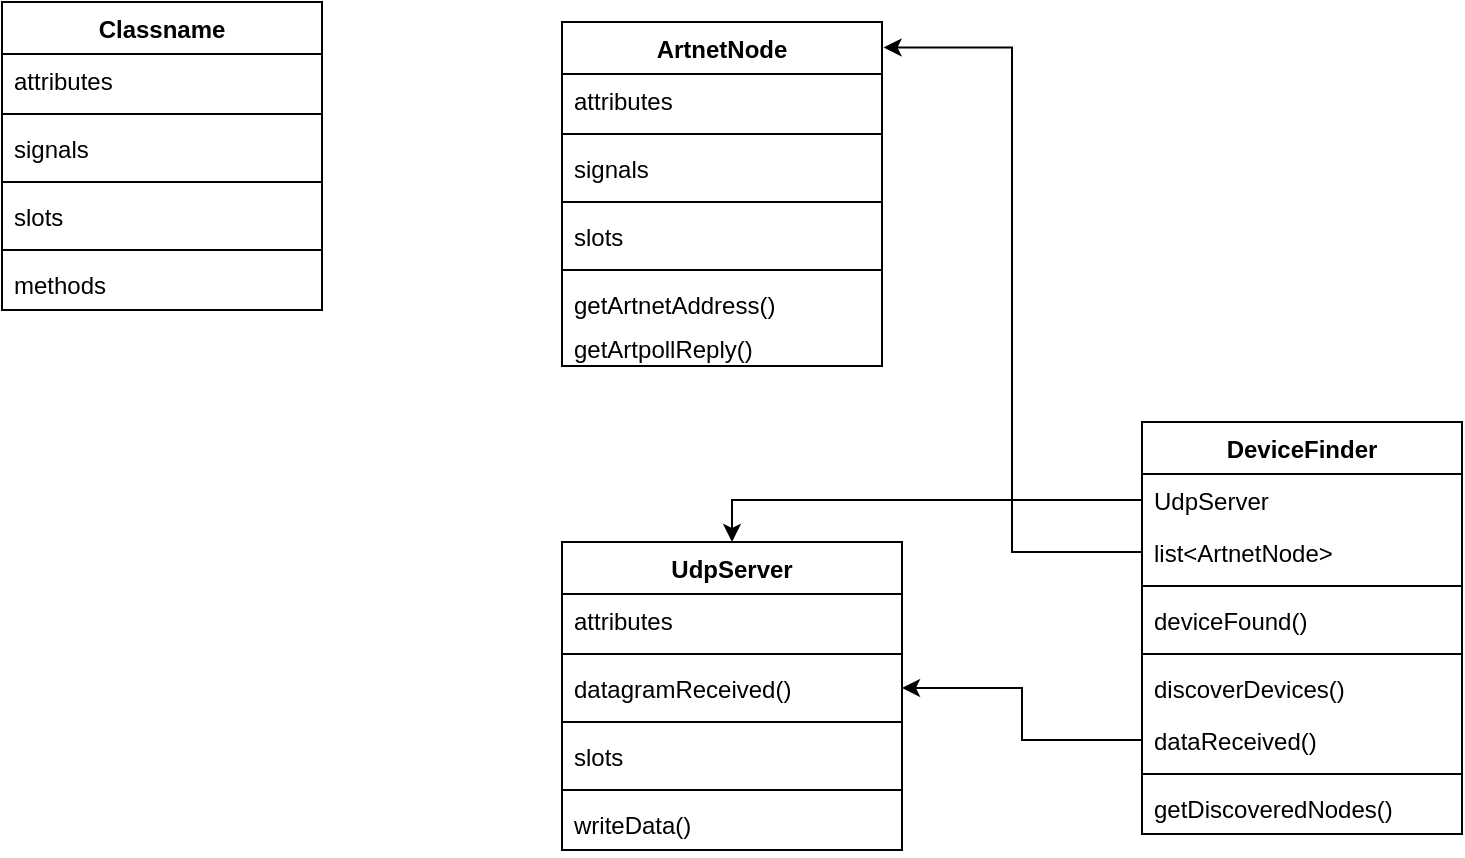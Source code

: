 <mxfile version="20.8.15" type="device"><diagram name="Page-1" id="JusdcwMmKDO1Oeno-Hhv"><mxGraphModel dx="1948" dy="1047" grid="1" gridSize="10" guides="1" tooltips="1" connect="1" arrows="1" fold="1" page="1" pageScale="1" pageWidth="850" pageHeight="1100" math="0" shadow="0"><root><mxCell id="0"/><mxCell id="1" parent="0"/><mxCell id="5DVQIJ0mHoPzRfvNygww-1" value="Classname" style="swimlane;fontStyle=1;align=center;verticalAlign=top;childLayout=stackLayout;horizontal=1;startSize=26;horizontalStack=0;resizeParent=1;resizeParentMax=0;resizeLast=0;collapsible=1;marginBottom=0;" parent="1" vertex="1"><mxGeometry x="90" y="150" width="160" height="154" as="geometry"/></mxCell><mxCell id="5DVQIJ0mHoPzRfvNygww-2" value="attributes" style="text;strokeColor=none;fillColor=none;align=left;verticalAlign=top;spacingLeft=4;spacingRight=4;overflow=hidden;rotatable=0;points=[[0,0.5],[1,0.5]];portConstraint=eastwest;" parent="5DVQIJ0mHoPzRfvNygww-1" vertex="1"><mxGeometry y="26" width="160" height="26" as="geometry"/></mxCell><mxCell id="5DVQIJ0mHoPzRfvNygww-3" value="" style="line;strokeWidth=1;fillColor=none;align=left;verticalAlign=middle;spacingTop=-1;spacingLeft=3;spacingRight=3;rotatable=0;labelPosition=right;points=[];portConstraint=eastwest;strokeColor=inherit;" parent="5DVQIJ0mHoPzRfvNygww-1" vertex="1"><mxGeometry y="52" width="160" height="8" as="geometry"/></mxCell><mxCell id="5DVQIJ0mHoPzRfvNygww-4" value="signals" style="text;strokeColor=none;fillColor=none;align=left;verticalAlign=top;spacingLeft=4;spacingRight=4;overflow=hidden;rotatable=0;points=[[0,0.5],[1,0.5]];portConstraint=eastwest;" parent="5DVQIJ0mHoPzRfvNygww-1" vertex="1"><mxGeometry y="60" width="160" height="26" as="geometry"/></mxCell><mxCell id="5DVQIJ0mHoPzRfvNygww-7" value="" style="line;strokeWidth=1;fillColor=none;align=left;verticalAlign=middle;spacingTop=-1;spacingLeft=3;spacingRight=3;rotatable=0;labelPosition=right;points=[];portConstraint=eastwest;strokeColor=inherit;" parent="5DVQIJ0mHoPzRfvNygww-1" vertex="1"><mxGeometry y="86" width="160" height="8" as="geometry"/></mxCell><mxCell id="5DVQIJ0mHoPzRfvNygww-8" value="slots" style="text;strokeColor=none;fillColor=none;align=left;verticalAlign=top;spacingLeft=4;spacingRight=4;overflow=hidden;rotatable=0;points=[[0,0.5],[1,0.5]];portConstraint=eastwest;" parent="5DVQIJ0mHoPzRfvNygww-1" vertex="1"><mxGeometry y="94" width="160" height="26" as="geometry"/></mxCell><mxCell id="5DVQIJ0mHoPzRfvNygww-6" value="" style="line;strokeWidth=1;fillColor=none;align=left;verticalAlign=middle;spacingTop=-1;spacingLeft=3;spacingRight=3;rotatable=0;labelPosition=right;points=[];portConstraint=eastwest;strokeColor=inherit;" parent="5DVQIJ0mHoPzRfvNygww-1" vertex="1"><mxGeometry y="120" width="160" height="8" as="geometry"/></mxCell><mxCell id="5DVQIJ0mHoPzRfvNygww-5" value="methods" style="text;strokeColor=none;fillColor=none;align=left;verticalAlign=top;spacingLeft=4;spacingRight=4;overflow=hidden;rotatable=0;points=[[0,0.5],[1,0.5]];portConstraint=eastwest;" parent="5DVQIJ0mHoPzRfvNygww-1" vertex="1"><mxGeometry y="128" width="160" height="26" as="geometry"/></mxCell><mxCell id="5DVQIJ0mHoPzRfvNygww-9" value="ArtnetNode" style="swimlane;fontStyle=1;align=center;verticalAlign=top;childLayout=stackLayout;horizontal=1;startSize=26;horizontalStack=0;resizeParent=1;resizeParentMax=0;resizeLast=0;collapsible=1;marginBottom=0;" parent="1" vertex="1"><mxGeometry x="370" y="160" width="160" height="172" as="geometry"/></mxCell><mxCell id="5DVQIJ0mHoPzRfvNygww-10" value="attributes" style="text;strokeColor=none;fillColor=none;align=left;verticalAlign=top;spacingLeft=4;spacingRight=4;overflow=hidden;rotatable=0;points=[[0,0.5],[1,0.5]];portConstraint=eastwest;" parent="5DVQIJ0mHoPzRfvNygww-9" vertex="1"><mxGeometry y="26" width="160" height="26" as="geometry"/></mxCell><mxCell id="5DVQIJ0mHoPzRfvNygww-11" value="" style="line;strokeWidth=1;fillColor=none;align=left;verticalAlign=middle;spacingTop=-1;spacingLeft=3;spacingRight=3;rotatable=0;labelPosition=right;points=[];portConstraint=eastwest;strokeColor=inherit;" parent="5DVQIJ0mHoPzRfvNygww-9" vertex="1"><mxGeometry y="52" width="160" height="8" as="geometry"/></mxCell><mxCell id="5DVQIJ0mHoPzRfvNygww-12" value="signals" style="text;strokeColor=none;fillColor=none;align=left;verticalAlign=top;spacingLeft=4;spacingRight=4;overflow=hidden;rotatable=0;points=[[0,0.5],[1,0.5]];portConstraint=eastwest;" parent="5DVQIJ0mHoPzRfvNygww-9" vertex="1"><mxGeometry y="60" width="160" height="26" as="geometry"/></mxCell><mxCell id="5DVQIJ0mHoPzRfvNygww-13" value="" style="line;strokeWidth=1;fillColor=none;align=left;verticalAlign=middle;spacingTop=-1;spacingLeft=3;spacingRight=3;rotatable=0;labelPosition=right;points=[];portConstraint=eastwest;strokeColor=inherit;" parent="5DVQIJ0mHoPzRfvNygww-9" vertex="1"><mxGeometry y="86" width="160" height="8" as="geometry"/></mxCell><mxCell id="5DVQIJ0mHoPzRfvNygww-14" value="slots" style="text;strokeColor=none;fillColor=none;align=left;verticalAlign=top;spacingLeft=4;spacingRight=4;overflow=hidden;rotatable=0;points=[[0,0.5],[1,0.5]];portConstraint=eastwest;" parent="5DVQIJ0mHoPzRfvNygww-9" vertex="1"><mxGeometry y="94" width="160" height="26" as="geometry"/></mxCell><mxCell id="5DVQIJ0mHoPzRfvNygww-15" value="" style="line;strokeWidth=1;fillColor=none;align=left;verticalAlign=middle;spacingTop=-1;spacingLeft=3;spacingRight=3;rotatable=0;labelPosition=right;points=[];portConstraint=eastwest;strokeColor=inherit;" parent="5DVQIJ0mHoPzRfvNygww-9" vertex="1"><mxGeometry y="120" width="160" height="8" as="geometry"/></mxCell><mxCell id="5DVQIJ0mHoPzRfvNygww-16" value="getArtnetAddress()&#10;" style="text;strokeColor=none;fillColor=none;align=left;verticalAlign=top;spacingLeft=4;spacingRight=4;overflow=hidden;rotatable=0;points=[[0,0.5],[1,0.5]];portConstraint=eastwest;" parent="5DVQIJ0mHoPzRfvNygww-9" vertex="1"><mxGeometry y="128" width="160" height="22" as="geometry"/></mxCell><mxCell id="5DVQIJ0mHoPzRfvNygww-25" value="getArtpollReply()" style="text;strokeColor=none;fillColor=none;align=left;verticalAlign=top;spacingLeft=4;spacingRight=4;overflow=hidden;rotatable=0;points=[[0,0.5],[1,0.5]];portConstraint=eastwest;" parent="5DVQIJ0mHoPzRfvNygww-9" vertex="1"><mxGeometry y="150" width="160" height="22" as="geometry"/></mxCell><mxCell id="5DVQIJ0mHoPzRfvNygww-26" value="UdpServer" style="swimlane;fontStyle=1;align=center;verticalAlign=top;childLayout=stackLayout;horizontal=1;startSize=26;horizontalStack=0;resizeParent=1;resizeParentMax=0;resizeLast=0;collapsible=1;marginBottom=0;" parent="1" vertex="1"><mxGeometry x="370" y="420" width="170" height="154" as="geometry"/></mxCell><mxCell id="5DVQIJ0mHoPzRfvNygww-27" value="attributes" style="text;strokeColor=none;fillColor=none;align=left;verticalAlign=top;spacingLeft=4;spacingRight=4;overflow=hidden;rotatable=0;points=[[0,0.5],[1,0.5]];portConstraint=eastwest;" parent="5DVQIJ0mHoPzRfvNygww-26" vertex="1"><mxGeometry y="26" width="170" height="26" as="geometry"/></mxCell><mxCell id="5DVQIJ0mHoPzRfvNygww-28" value="" style="line;strokeWidth=1;fillColor=none;align=left;verticalAlign=middle;spacingTop=-1;spacingLeft=3;spacingRight=3;rotatable=0;labelPosition=right;points=[];portConstraint=eastwest;strokeColor=inherit;" parent="5DVQIJ0mHoPzRfvNygww-26" vertex="1"><mxGeometry y="52" width="170" height="8" as="geometry"/></mxCell><mxCell id="5DVQIJ0mHoPzRfvNygww-29" value="datagramReceived()" style="text;strokeColor=none;fillColor=none;align=left;verticalAlign=top;spacingLeft=4;spacingRight=4;overflow=hidden;rotatable=0;points=[[0,0.5],[1,0.5]];portConstraint=eastwest;" parent="5DVQIJ0mHoPzRfvNygww-26" vertex="1"><mxGeometry y="60" width="170" height="26" as="geometry"/></mxCell><mxCell id="5DVQIJ0mHoPzRfvNygww-30" value="" style="line;strokeWidth=1;fillColor=none;align=left;verticalAlign=middle;spacingTop=-1;spacingLeft=3;spacingRight=3;rotatable=0;labelPosition=right;points=[];portConstraint=eastwest;strokeColor=inherit;" parent="5DVQIJ0mHoPzRfvNygww-26" vertex="1"><mxGeometry y="86" width="170" height="8" as="geometry"/></mxCell><mxCell id="5DVQIJ0mHoPzRfvNygww-31" value="slots" style="text;strokeColor=none;fillColor=none;align=left;verticalAlign=top;spacingLeft=4;spacingRight=4;overflow=hidden;rotatable=0;points=[[0,0.5],[1,0.5]];portConstraint=eastwest;" parent="5DVQIJ0mHoPzRfvNygww-26" vertex="1"><mxGeometry y="94" width="170" height="26" as="geometry"/></mxCell><mxCell id="5DVQIJ0mHoPzRfvNygww-32" value="" style="line;strokeWidth=1;fillColor=none;align=left;verticalAlign=middle;spacingTop=-1;spacingLeft=3;spacingRight=3;rotatable=0;labelPosition=right;points=[];portConstraint=eastwest;strokeColor=inherit;" parent="5DVQIJ0mHoPzRfvNygww-26" vertex="1"><mxGeometry y="120" width="170" height="8" as="geometry"/></mxCell><mxCell id="5DVQIJ0mHoPzRfvNygww-33" value="writeData()" style="text;strokeColor=none;fillColor=none;align=left;verticalAlign=top;spacingLeft=4;spacingRight=4;overflow=hidden;rotatable=0;points=[[0,0.5],[1,0.5]];portConstraint=eastwest;" parent="5DVQIJ0mHoPzRfvNygww-26" vertex="1"><mxGeometry y="128" width="170" height="26" as="geometry"/></mxCell><mxCell id="5DVQIJ0mHoPzRfvNygww-34" value="DeviceFinder" style="swimlane;fontStyle=1;align=center;verticalAlign=top;childLayout=stackLayout;horizontal=1;startSize=26;horizontalStack=0;resizeParent=1;resizeParentMax=0;resizeLast=0;collapsible=1;marginBottom=0;" parent="1" vertex="1"><mxGeometry x="660" y="360" width="160" height="206" as="geometry"/></mxCell><mxCell id="5DVQIJ0mHoPzRfvNygww-35" value="UdpServer" style="text;strokeColor=none;fillColor=none;align=left;verticalAlign=top;spacingLeft=4;spacingRight=4;overflow=hidden;rotatable=0;points=[[0,0.5],[1,0.5]];portConstraint=eastwest;" parent="5DVQIJ0mHoPzRfvNygww-34" vertex="1"><mxGeometry y="26" width="160" height="26" as="geometry"/></mxCell><mxCell id="tAV74ATJfyVas89U-53J-1" value="list&lt;ArtnetNode&gt;" style="text;strokeColor=none;fillColor=none;align=left;verticalAlign=top;spacingLeft=4;spacingRight=4;overflow=hidden;rotatable=0;points=[[0,0.5],[1,0.5]];portConstraint=eastwest;" vertex="1" parent="5DVQIJ0mHoPzRfvNygww-34"><mxGeometry y="52" width="160" height="26" as="geometry"/></mxCell><mxCell id="5DVQIJ0mHoPzRfvNygww-36" value="" style="line;strokeWidth=1;fillColor=none;align=left;verticalAlign=middle;spacingTop=-1;spacingLeft=3;spacingRight=3;rotatable=0;labelPosition=right;points=[];portConstraint=eastwest;strokeColor=inherit;" parent="5DVQIJ0mHoPzRfvNygww-34" vertex="1"><mxGeometry y="78" width="160" height="8" as="geometry"/></mxCell><mxCell id="5DVQIJ0mHoPzRfvNygww-37" value="deviceFound()" style="text;strokeColor=none;fillColor=none;align=left;verticalAlign=top;spacingLeft=4;spacingRight=4;overflow=hidden;rotatable=0;points=[[0,0.5],[1,0.5]];portConstraint=eastwest;" parent="5DVQIJ0mHoPzRfvNygww-34" vertex="1"><mxGeometry y="86" width="160" height="26" as="geometry"/></mxCell><mxCell id="5DVQIJ0mHoPzRfvNygww-38" value="" style="line;strokeWidth=1;fillColor=none;align=left;verticalAlign=middle;spacingTop=-1;spacingLeft=3;spacingRight=3;rotatable=0;labelPosition=right;points=[];portConstraint=eastwest;strokeColor=inherit;" parent="5DVQIJ0mHoPzRfvNygww-34" vertex="1"><mxGeometry y="112" width="160" height="8" as="geometry"/></mxCell><mxCell id="5DVQIJ0mHoPzRfvNygww-39" value="discoverDevices()" style="text;strokeColor=none;fillColor=none;align=left;verticalAlign=top;spacingLeft=4;spacingRight=4;overflow=hidden;rotatable=0;points=[[0,0.5],[1,0.5]];portConstraint=eastwest;" parent="5DVQIJ0mHoPzRfvNygww-34" vertex="1"><mxGeometry y="120" width="160" height="26" as="geometry"/></mxCell><mxCell id="5DVQIJ0mHoPzRfvNygww-46" value="dataReceived()" style="text;strokeColor=none;fillColor=none;align=left;verticalAlign=top;spacingLeft=4;spacingRight=4;overflow=hidden;rotatable=0;points=[[0,0.5],[1,0.5]];portConstraint=eastwest;" parent="5DVQIJ0mHoPzRfvNygww-34" vertex="1"><mxGeometry y="146" width="160" height="26" as="geometry"/></mxCell><mxCell id="5DVQIJ0mHoPzRfvNygww-40" value="" style="line;strokeWidth=1;fillColor=none;align=left;verticalAlign=middle;spacingTop=-1;spacingLeft=3;spacingRight=3;rotatable=0;labelPosition=right;points=[];portConstraint=eastwest;strokeColor=inherit;" parent="5DVQIJ0mHoPzRfvNygww-34" vertex="1"><mxGeometry y="172" width="160" height="8" as="geometry"/></mxCell><mxCell id="5DVQIJ0mHoPzRfvNygww-41" value="getDiscoveredNodes()" style="text;strokeColor=none;fillColor=none;align=left;verticalAlign=top;spacingLeft=4;spacingRight=4;overflow=hidden;rotatable=0;points=[[0,0.5],[1,0.5]];portConstraint=eastwest;" parent="5DVQIJ0mHoPzRfvNygww-34" vertex="1"><mxGeometry y="180" width="160" height="26" as="geometry"/></mxCell><mxCell id="5DVQIJ0mHoPzRfvNygww-43" style="edgeStyle=orthogonalEdgeStyle;rounded=0;orthogonalLoop=1;jettySize=auto;html=1;entryX=0.5;entryY=0;entryDx=0;entryDy=0;" parent="1" source="5DVQIJ0mHoPzRfvNygww-35" target="5DVQIJ0mHoPzRfvNygww-26" edge="1"><mxGeometry relative="1" as="geometry"/></mxCell><mxCell id="5DVQIJ0mHoPzRfvNygww-47" style="edgeStyle=orthogonalEdgeStyle;rounded=0;orthogonalLoop=1;jettySize=auto;html=1;entryX=1;entryY=0.5;entryDx=0;entryDy=0;" parent="1" source="5DVQIJ0mHoPzRfvNygww-46" target="5DVQIJ0mHoPzRfvNygww-29" edge="1"><mxGeometry relative="1" as="geometry"/></mxCell><mxCell id="tAV74ATJfyVas89U-53J-2" style="edgeStyle=orthogonalEdgeStyle;rounded=0;orthogonalLoop=1;jettySize=auto;html=1;entryX=1.005;entryY=0.074;entryDx=0;entryDy=0;entryPerimeter=0;" edge="1" parent="1" source="tAV74ATJfyVas89U-53J-1" target="5DVQIJ0mHoPzRfvNygww-9"><mxGeometry relative="1" as="geometry"/></mxCell></root></mxGraphModel></diagram></mxfile>